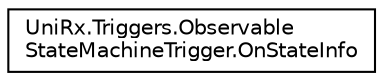 digraph "Graphical Class Hierarchy"
{
 // LATEX_PDF_SIZE
  edge [fontname="Helvetica",fontsize="10",labelfontname="Helvetica",labelfontsize="10"];
  node [fontname="Helvetica",fontsize="10",shape=record];
  rankdir="LR";
  Node0 [label="UniRx.Triggers.Observable\lStateMachineTrigger.OnStateInfo",height=0.2,width=0.4,color="black", fillcolor="white", style="filled",URL="$class_uni_rx_1_1_triggers_1_1_observable_state_machine_trigger_1_1_on_state_info.html",tooltip=" "];
}
